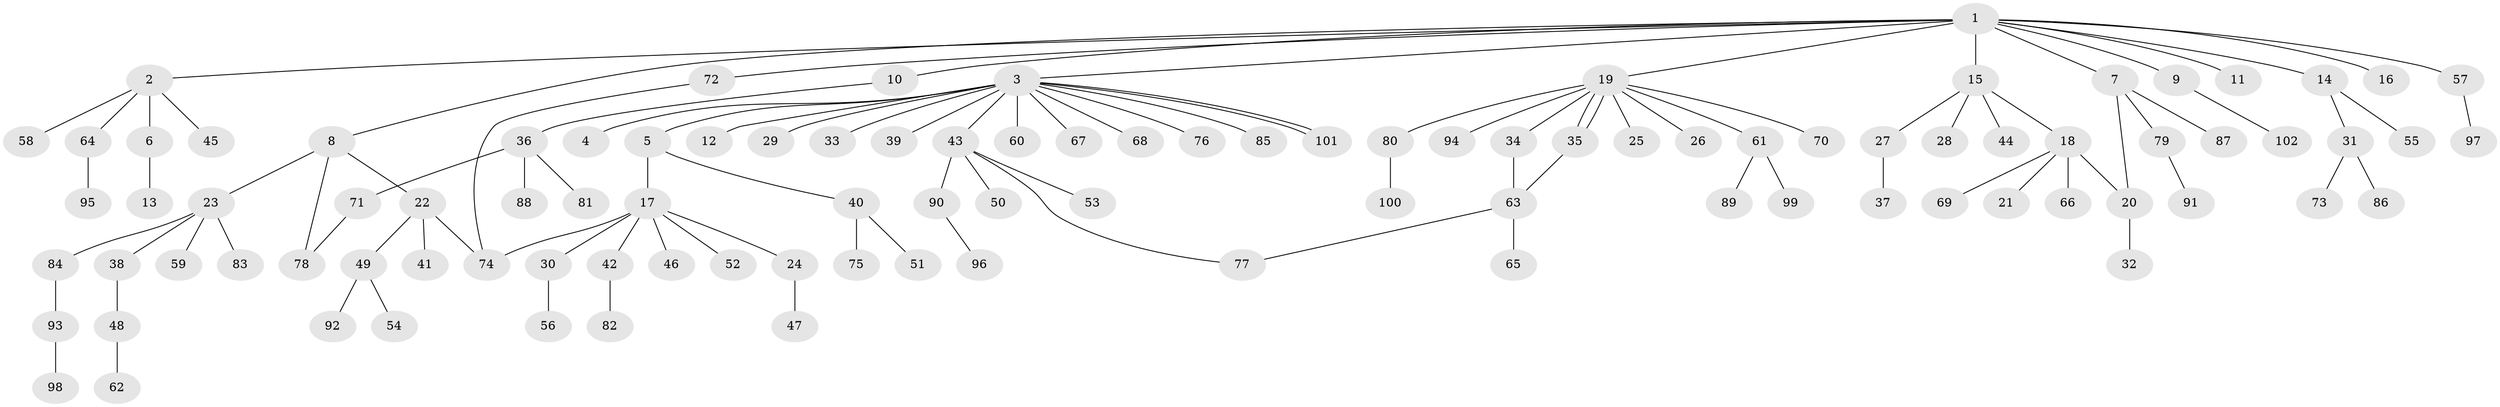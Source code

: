 // coarse degree distribution, {16: 0.03333333333333333, 7: 0.03333333333333333, 1: 0.6333333333333333, 2: 0.1, 4: 0.06666666666666667, 3: 0.13333333333333333}
// Generated by graph-tools (version 1.1) at 2025/18/03/04/25 18:18:11]
// undirected, 102 vertices, 109 edges
graph export_dot {
graph [start="1"]
  node [color=gray90,style=filled];
  1;
  2;
  3;
  4;
  5;
  6;
  7;
  8;
  9;
  10;
  11;
  12;
  13;
  14;
  15;
  16;
  17;
  18;
  19;
  20;
  21;
  22;
  23;
  24;
  25;
  26;
  27;
  28;
  29;
  30;
  31;
  32;
  33;
  34;
  35;
  36;
  37;
  38;
  39;
  40;
  41;
  42;
  43;
  44;
  45;
  46;
  47;
  48;
  49;
  50;
  51;
  52;
  53;
  54;
  55;
  56;
  57;
  58;
  59;
  60;
  61;
  62;
  63;
  64;
  65;
  66;
  67;
  68;
  69;
  70;
  71;
  72;
  73;
  74;
  75;
  76;
  77;
  78;
  79;
  80;
  81;
  82;
  83;
  84;
  85;
  86;
  87;
  88;
  89;
  90;
  91;
  92;
  93;
  94;
  95;
  96;
  97;
  98;
  99;
  100;
  101;
  102;
  1 -- 2;
  1 -- 3;
  1 -- 7;
  1 -- 8;
  1 -- 9;
  1 -- 10;
  1 -- 11;
  1 -- 14;
  1 -- 15;
  1 -- 16;
  1 -- 19;
  1 -- 57;
  1 -- 72;
  2 -- 6;
  2 -- 45;
  2 -- 58;
  2 -- 64;
  3 -- 4;
  3 -- 5;
  3 -- 12;
  3 -- 29;
  3 -- 33;
  3 -- 39;
  3 -- 43;
  3 -- 60;
  3 -- 67;
  3 -- 68;
  3 -- 76;
  3 -- 85;
  3 -- 101;
  3 -- 101;
  5 -- 17;
  5 -- 40;
  6 -- 13;
  7 -- 20;
  7 -- 79;
  7 -- 87;
  8 -- 22;
  8 -- 23;
  8 -- 78;
  9 -- 102;
  10 -- 36;
  14 -- 31;
  14 -- 55;
  15 -- 18;
  15 -- 27;
  15 -- 28;
  15 -- 44;
  17 -- 24;
  17 -- 30;
  17 -- 42;
  17 -- 46;
  17 -- 52;
  17 -- 74;
  18 -- 20;
  18 -- 21;
  18 -- 66;
  18 -- 69;
  19 -- 25;
  19 -- 26;
  19 -- 34;
  19 -- 35;
  19 -- 35;
  19 -- 61;
  19 -- 70;
  19 -- 80;
  19 -- 94;
  20 -- 32;
  22 -- 41;
  22 -- 49;
  22 -- 74;
  23 -- 38;
  23 -- 59;
  23 -- 83;
  23 -- 84;
  24 -- 47;
  27 -- 37;
  30 -- 56;
  31 -- 73;
  31 -- 86;
  34 -- 63;
  35 -- 63;
  36 -- 71;
  36 -- 81;
  36 -- 88;
  38 -- 48;
  40 -- 51;
  40 -- 75;
  42 -- 82;
  43 -- 50;
  43 -- 53;
  43 -- 77;
  43 -- 90;
  48 -- 62;
  49 -- 54;
  49 -- 92;
  57 -- 97;
  61 -- 89;
  61 -- 99;
  63 -- 65;
  63 -- 77;
  64 -- 95;
  71 -- 78;
  72 -- 74;
  79 -- 91;
  80 -- 100;
  84 -- 93;
  90 -- 96;
  93 -- 98;
}
